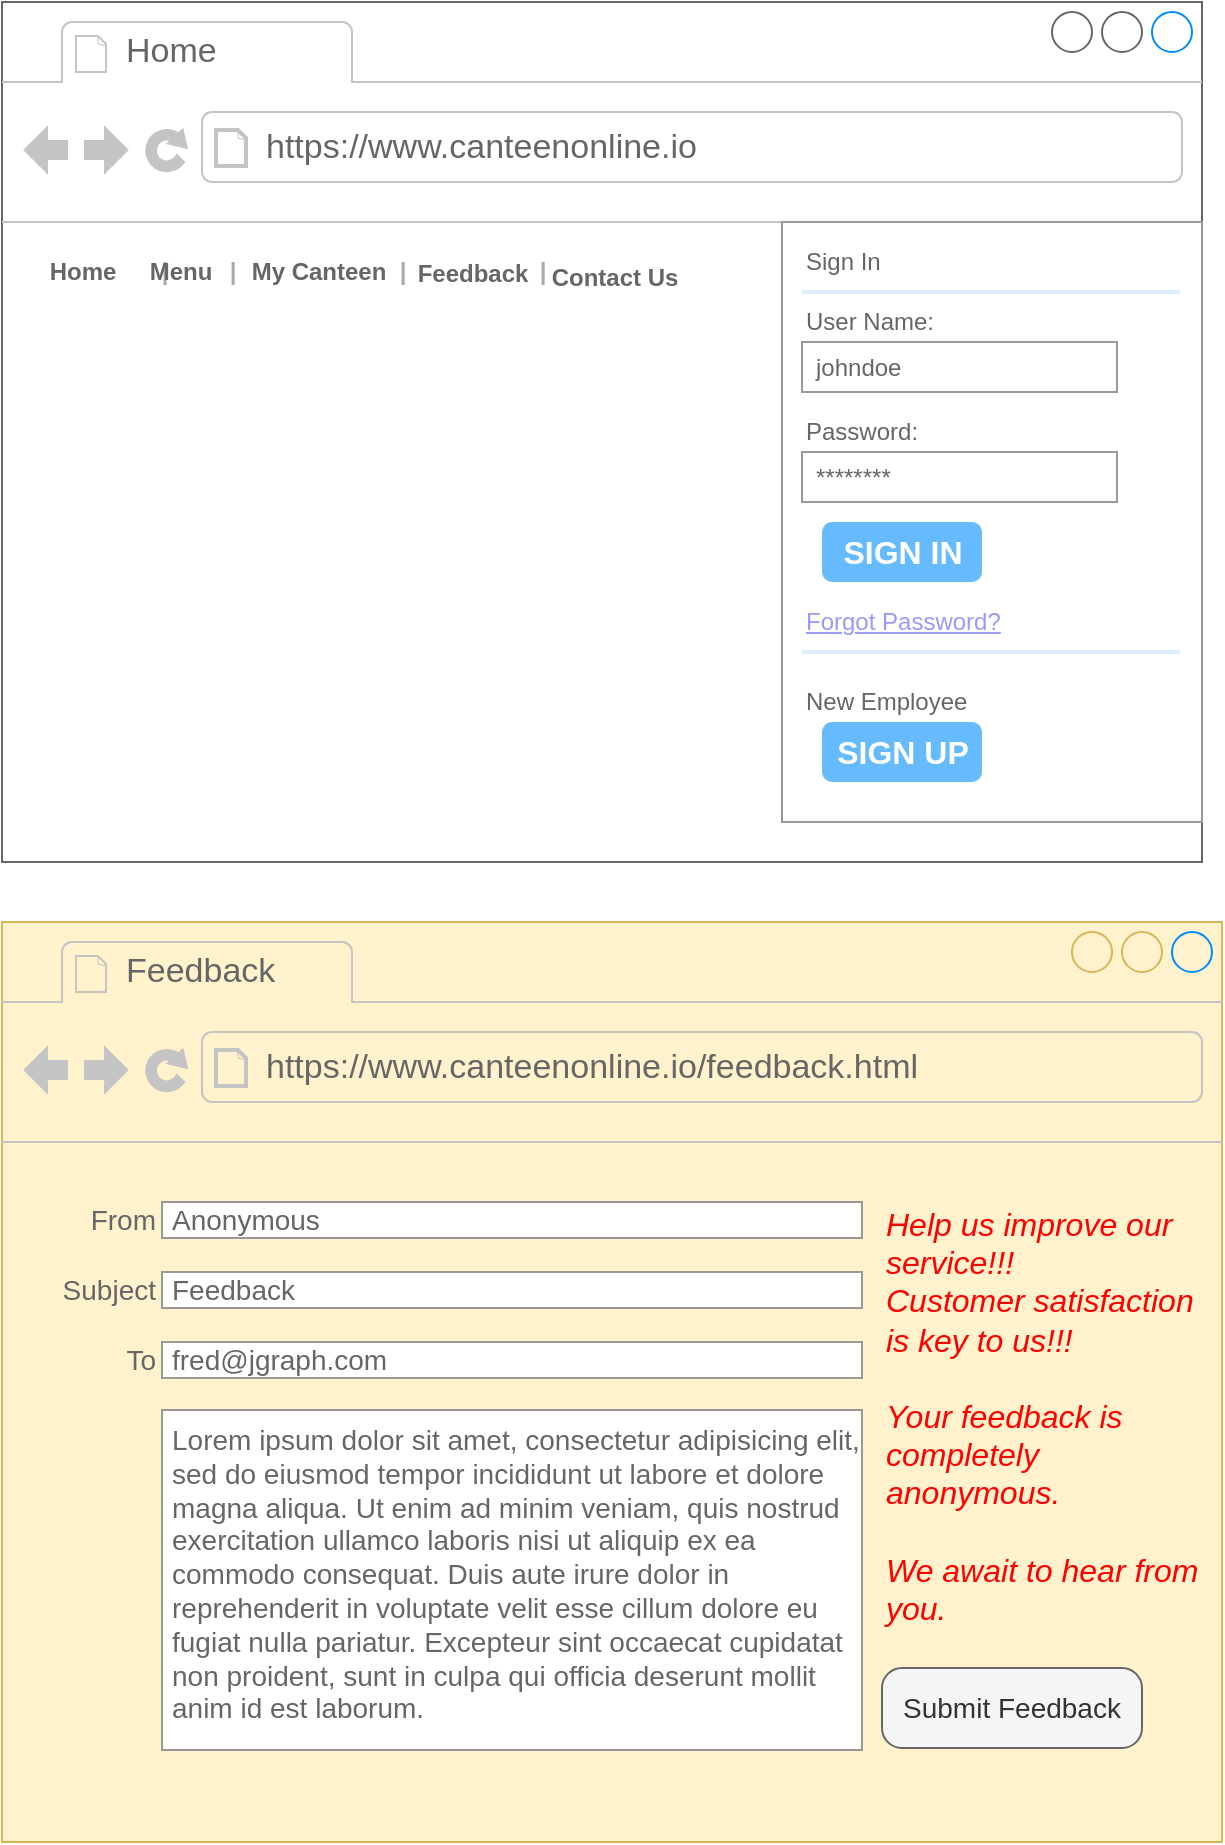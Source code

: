 <mxfile version="20.2.5" type="github">
  <diagram id="aObQEWRC_5clkf6LmqtT" name="Page-1">
    <mxGraphModel dx="1038" dy="579" grid="1" gridSize="10" guides="1" tooltips="1" connect="1" arrows="1" fold="1" page="1" pageScale="1" pageWidth="850" pageHeight="1100" math="0" shadow="0">
      <root>
        <mxCell id="0" />
        <mxCell id="1" parent="0" />
        <mxCell id="BaOxIRFJ-_uR9Gt454bv-20" value="" style="strokeWidth=1;shadow=0;dashed=0;align=center;html=1;shape=mxgraph.mockup.containers.browserWindow;rSize=0;strokeColor=#666666;strokeColor2=#008cff;strokeColor3=#c4c4c4;mainText=,;recursiveResize=0;" parent="1" vertex="1">
          <mxGeometry x="30" y="50" width="600" height="430" as="geometry" />
        </mxCell>
        <mxCell id="BaOxIRFJ-_uR9Gt454bv-21" value="Home" style="strokeWidth=1;shadow=0;dashed=0;align=center;html=1;shape=mxgraph.mockup.containers.anchor;fontSize=17;fontColor=#666666;align=left;" parent="BaOxIRFJ-_uR9Gt454bv-20" vertex="1">
          <mxGeometry x="60" y="12" width="110" height="26" as="geometry" />
        </mxCell>
        <mxCell id="BaOxIRFJ-_uR9Gt454bv-22" value="https://www.canteenonline.io" style="strokeWidth=1;shadow=0;dashed=0;align=center;html=1;shape=mxgraph.mockup.containers.anchor;rSize=0;fontSize=17;fontColor=#666666;align=left;" parent="BaOxIRFJ-_uR9Gt454bv-20" vertex="1">
          <mxGeometry x="130" y="60" width="250" height="26" as="geometry" />
        </mxCell>
        <mxCell id="BaOxIRFJ-_uR9Gt454bv-1" value="" style="strokeWidth=1;shadow=0;dashed=0;align=center;html=1;shape=mxgraph.mockup.forms.rrect;rSize=0;strokeColor=#999999;fillColor=#ffffff;" parent="BaOxIRFJ-_uR9Gt454bv-20" vertex="1">
          <mxGeometry x="390" y="110" width="210" height="300" as="geometry" />
        </mxCell>
        <mxCell id="BaOxIRFJ-_uR9Gt454bv-2" value="Sign In" style="strokeWidth=1;shadow=0;dashed=0;align=center;html=1;shape=mxgraph.mockup.forms.anchor;fontSize=12;fontColor=#666666;align=left;resizeWidth=1;spacingLeft=0;" parent="BaOxIRFJ-_uR9Gt454bv-1" vertex="1">
          <mxGeometry width="105" height="20" relative="1" as="geometry">
            <mxPoint x="10" y="10" as="offset" />
          </mxGeometry>
        </mxCell>
        <mxCell id="BaOxIRFJ-_uR9Gt454bv-3" value="" style="shape=line;strokeColor=#ddeeff;strokeWidth=2;html=1;resizeWidth=1;" parent="BaOxIRFJ-_uR9Gt454bv-1" vertex="1">
          <mxGeometry width="189" height="10" relative="1" as="geometry">
            <mxPoint x="10" y="30" as="offset" />
          </mxGeometry>
        </mxCell>
        <mxCell id="BaOxIRFJ-_uR9Gt454bv-4" value="User Name:" style="strokeWidth=1;shadow=0;dashed=0;align=center;html=1;shape=mxgraph.mockup.forms.anchor;fontSize=12;fontColor=#666666;align=left;resizeWidth=1;spacingLeft=0;" parent="BaOxIRFJ-_uR9Gt454bv-1" vertex="1">
          <mxGeometry width="105" height="20" relative="1" as="geometry">
            <mxPoint x="10" y="40" as="offset" />
          </mxGeometry>
        </mxCell>
        <mxCell id="BaOxIRFJ-_uR9Gt454bv-5" value="johndoe" style="strokeWidth=1;shadow=0;dashed=0;align=center;html=1;shape=mxgraph.mockup.forms.rrect;rSize=0;strokeColor=#999999;fontColor=#666666;align=left;spacingLeft=5;resizeWidth=1;" parent="BaOxIRFJ-_uR9Gt454bv-1" vertex="1">
          <mxGeometry width="157.5" height="25" relative="1" as="geometry">
            <mxPoint x="10" y="60" as="offset" />
          </mxGeometry>
        </mxCell>
        <mxCell id="BaOxIRFJ-_uR9Gt454bv-6" value="Password:" style="strokeWidth=1;shadow=0;dashed=0;align=center;html=1;shape=mxgraph.mockup.forms.anchor;fontSize=12;fontColor=#666666;align=left;resizeWidth=1;spacingLeft=0;" parent="BaOxIRFJ-_uR9Gt454bv-1" vertex="1">
          <mxGeometry width="105" height="20" relative="1" as="geometry">
            <mxPoint x="10" y="95" as="offset" />
          </mxGeometry>
        </mxCell>
        <mxCell id="BaOxIRFJ-_uR9Gt454bv-7" value="********" style="strokeWidth=1;shadow=0;dashed=0;align=center;html=1;shape=mxgraph.mockup.forms.rrect;rSize=0;strokeColor=#999999;fontColor=#666666;align=left;spacingLeft=5;resizeWidth=1;" parent="BaOxIRFJ-_uR9Gt454bv-1" vertex="1">
          <mxGeometry width="157.5" height="25" relative="1" as="geometry">
            <mxPoint x="10" y="115" as="offset" />
          </mxGeometry>
        </mxCell>
        <mxCell id="BaOxIRFJ-_uR9Gt454bv-8" value="SIGN IN" style="strokeWidth=1;shadow=0;dashed=0;align=center;html=1;shape=mxgraph.mockup.forms.rrect;rSize=5;strokeColor=none;fontColor=#ffffff;fillColor=#66bbff;fontSize=16;fontStyle=1;" parent="BaOxIRFJ-_uR9Gt454bv-1" vertex="1">
          <mxGeometry y="1" width="80" height="30" relative="1" as="geometry">
            <mxPoint x="20" y="-150" as="offset" />
          </mxGeometry>
        </mxCell>
        <mxCell id="BaOxIRFJ-_uR9Gt454bv-9" value="Forgot Password?" style="strokeWidth=1;shadow=0;dashed=0;align=center;html=1;shape=mxgraph.mockup.forms.anchor;fontSize=12;fontColor=#9999ff;align=left;spacingLeft=0;fontStyle=4;resizeWidth=1;" parent="BaOxIRFJ-_uR9Gt454bv-1" vertex="1">
          <mxGeometry y="1" width="157.5" height="20" relative="1" as="geometry">
            <mxPoint x="10" y="-110" as="offset" />
          </mxGeometry>
        </mxCell>
        <mxCell id="BaOxIRFJ-_uR9Gt454bv-10" value="" style="shape=line;strokeColor=#ddeeff;strokeWidth=2;html=1;resizeWidth=1;" parent="BaOxIRFJ-_uR9Gt454bv-1" vertex="1">
          <mxGeometry y="1" width="189" height="10" relative="1" as="geometry">
            <mxPoint x="10" y="-90" as="offset" />
          </mxGeometry>
        </mxCell>
        <mxCell id="BaOxIRFJ-_uR9Gt454bv-11" value="New Employee" style="strokeWidth=1;shadow=0;dashed=0;align=center;html=1;shape=mxgraph.mockup.forms.anchor;fontSize=12;fontColor=#666666;align=left;spacingLeft=0;resizeWidth=1;" parent="BaOxIRFJ-_uR9Gt454bv-1" vertex="1">
          <mxGeometry y="1" width="157.5" height="20" relative="1" as="geometry">
            <mxPoint x="10" y="-70" as="offset" />
          </mxGeometry>
        </mxCell>
        <mxCell id="BaOxIRFJ-_uR9Gt454bv-12" value="SIGN UP" style="strokeWidth=1;shadow=0;dashed=0;align=center;html=1;shape=mxgraph.mockup.forms.rrect;rSize=5;strokeColor=none;fontColor=#ffffff;fillColor=#66bbff;fontSize=16;fontStyle=1;" parent="BaOxIRFJ-_uR9Gt454bv-1" vertex="1">
          <mxGeometry y="1" width="80" height="30" relative="1" as="geometry">
            <mxPoint x="20" y="-50" as="offset" />
          </mxGeometry>
        </mxCell>
        <mxCell id="jjGvyvvV1T1RSbV-EjfU-15" value="Home" style="strokeWidth=1;shadow=0;dashed=0;align=center;html=1;shape=mxgraph.mockup.navigation.anchor;fontSize=12;fontColor=#666666;fontStyle=1;" vertex="1" parent="BaOxIRFJ-_uR9Gt454bv-20">
          <mxGeometry x="10" y="120" width="60" height="30" as="geometry" />
        </mxCell>
        <mxCell id="jjGvyvvV1T1RSbV-EjfU-16" value="|" style="strokeWidth=1;shadow=0;dashed=0;align=center;html=1;shape=mxgraph.mockup.navigation.anchor;fontSize=12;fontColor=#aaaaaa;fontStyle=1;" vertex="1" parent="BaOxIRFJ-_uR9Gt454bv-20">
          <mxGeometry x="71" y="120" width="20" height="30" as="geometry" />
        </mxCell>
        <mxCell id="jjGvyvvV1T1RSbV-EjfU-17" value="Menu" style="strokeWidth=1;shadow=0;dashed=0;align=center;html=1;shape=mxgraph.mockup.navigation.anchor;fontSize=12;fontColor=#666666;fontStyle=1;" vertex="1" parent="BaOxIRFJ-_uR9Gt454bv-20">
          <mxGeometry x="59" y="120" width="60" height="30" as="geometry" />
        </mxCell>
        <mxCell id="jjGvyvvV1T1RSbV-EjfU-18" value="|" style="strokeWidth=1;shadow=0;dashed=0;align=center;html=1;shape=mxgraph.mockup.navigation.anchor;fontSize=12;fontColor=#aaaaaa;fontStyle=1;" vertex="1" parent="BaOxIRFJ-_uR9Gt454bv-20">
          <mxGeometry x="105" y="120" width="20" height="30" as="geometry" />
        </mxCell>
        <mxCell id="jjGvyvvV1T1RSbV-EjfU-19" value="My Canteen" style="strokeWidth=1;shadow=0;dashed=0;align=center;html=1;shape=mxgraph.mockup.navigation.anchor;fontSize=12;fontColor=#666666;fontStyle=1;" vertex="1" parent="BaOxIRFJ-_uR9Gt454bv-20">
          <mxGeometry x="128" y="120" width="60" height="30" as="geometry" />
        </mxCell>
        <mxCell id="jjGvyvvV1T1RSbV-EjfU-20" value="|" style="strokeWidth=1;shadow=0;dashed=0;align=center;html=1;shape=mxgraph.mockup.navigation.anchor;fontSize=12;fontColor=#aaaaaa;fontStyle=1;" vertex="1" parent="BaOxIRFJ-_uR9Gt454bv-20">
          <mxGeometry x="190" y="120" width="20" height="30" as="geometry" />
        </mxCell>
        <mxCell id="jjGvyvvV1T1RSbV-EjfU-21" value="&lt;font style=&quot;font-size: 12px;&quot;&gt;Feedback&lt;/font&gt;" style="strokeWidth=1;shadow=0;dashed=0;align=center;html=1;shape=mxgraph.mockup.navigation.anchor;fontSize=17;fontColor=#666666;fontStyle=1;" vertex="1" parent="BaOxIRFJ-_uR9Gt454bv-20">
          <mxGeometry x="205" y="120" width="60" height="30" as="geometry" />
        </mxCell>
        <mxCell id="BaOxIRFJ-_uR9Gt454bv-23" value="" style="strokeWidth=1;shadow=0;dashed=0;align=center;html=1;shape=mxgraph.mockup.containers.browserWindow;rSize=0;strokeColor=#d6b656;strokeColor2=#008cff;strokeColor3=#c4c4c4;mainText=,;recursiveResize=0;fillColor=#fff2cc;gradientColor=#ffd966;" parent="1" vertex="1">
          <mxGeometry x="30" y="510" width="610" height="460" as="geometry" />
        </mxCell>
        <mxCell id="BaOxIRFJ-_uR9Gt454bv-24" value="Feedback" style="strokeWidth=1;shadow=0;dashed=0;align=center;html=1;shape=mxgraph.mockup.containers.anchor;fontSize=17;fontColor=#666666;align=left;" parent="BaOxIRFJ-_uR9Gt454bv-23" vertex="1">
          <mxGeometry x="60" y="12" width="110" height="26" as="geometry" />
        </mxCell>
        <mxCell id="BaOxIRFJ-_uR9Gt454bv-25" value="https://www.canteenonline.io/feedback.html" style="strokeWidth=1;shadow=0;dashed=0;align=center;html=1;shape=mxgraph.mockup.containers.anchor;rSize=0;fontSize=17;fontColor=#666666;align=left;" parent="BaOxIRFJ-_uR9Gt454bv-23" vertex="1">
          <mxGeometry x="130" y="60" width="250" height="26" as="geometry" />
        </mxCell>
        <mxCell id="BaOxIRFJ-_uR9Gt454bv-37" value="Submit Feedback" style="strokeWidth=1;shadow=0;dashed=0;align=center;html=1;shape=mxgraph.mockup.buttons.button;mainText=;buttonStyle=round;fontSize=14;fontStyle=0;whiteSpace=wrap;fillColor=#f5f5f5;fontColor=#333333;strokeColor=#666666;" parent="BaOxIRFJ-_uR9Gt454bv-23" vertex="1">
          <mxGeometry x="440" y="373" width="130" height="40" as="geometry" />
        </mxCell>
        <mxCell id="BaOxIRFJ-_uR9Gt454bv-61" value="From" style="strokeWidth=1;shadow=0;dashed=0;align=center;html=1;shape=mxgraph.mockup.forms.anchor;align=right;spacingRight=2;fontColor=#666666;fontSize=14;" parent="BaOxIRFJ-_uR9Gt454bv-23" vertex="1">
          <mxGeometry x="30" y="140" width="50" height="18" as="geometry" />
        </mxCell>
        <mxCell id="BaOxIRFJ-_uR9Gt454bv-62" value="Anonymous" style="strokeWidth=1;shadow=0;dashed=0;align=center;html=1;shape=mxgraph.mockup.forms.rrect;fillColor=#ffffff;rSize=0;fontColor=#666666;align=left;spacingLeft=3;strokeColor=#999999;fontSize=14;" parent="BaOxIRFJ-_uR9Gt454bv-23" vertex="1">
          <mxGeometry x="80" y="140" width="350" height="18" as="geometry" />
        </mxCell>
        <mxCell id="BaOxIRFJ-_uR9Gt454bv-63" value="Subject" style="strokeWidth=1;shadow=0;dashed=0;align=center;html=1;shape=mxgraph.mockup.forms.anchor;align=right;spacingRight=2;fontColor=#666666;fontSize=14;" parent="BaOxIRFJ-_uR9Gt454bv-23" vertex="1">
          <mxGeometry x="30" y="175" width="50" height="18" as="geometry" />
        </mxCell>
        <mxCell id="BaOxIRFJ-_uR9Gt454bv-64" value="Feedback" style="strokeWidth=1;shadow=0;dashed=0;align=center;html=1;shape=mxgraph.mockup.forms.rrect;fillColor=#ffffff;rSize=0;fontColor=#666666;align=left;spacingLeft=3;strokeColor=#999999;fontSize=14;" parent="BaOxIRFJ-_uR9Gt454bv-23" vertex="1">
          <mxGeometry x="80" y="175" width="350" height="18" as="geometry" />
        </mxCell>
        <mxCell id="BaOxIRFJ-_uR9Gt454bv-65" value="To" style="strokeWidth=1;shadow=0;dashed=0;align=center;html=1;shape=mxgraph.mockup.forms.anchor;align=right;spacingRight=2;fontColor=#666666;fontSize=14;" parent="BaOxIRFJ-_uR9Gt454bv-23" vertex="1">
          <mxGeometry x="30" y="210" width="50" height="18" as="geometry" />
        </mxCell>
        <mxCell id="BaOxIRFJ-_uR9Gt454bv-66" value="fred@jgraph.com" style="strokeWidth=1;shadow=0;dashed=0;align=center;html=1;shape=mxgraph.mockup.forms.rrect;fillColor=#ffffff;rSize=0;fontColor=#666666;align=left;spacingLeft=3;strokeColor=#999999;fontSize=14;" parent="BaOxIRFJ-_uR9Gt454bv-23" vertex="1">
          <mxGeometry x="80" y="210" width="350" height="18" as="geometry" />
        </mxCell>
        <mxCell id="BaOxIRFJ-_uR9Gt454bv-71" value="Lorem ipsum dolor sit amet, consectetur adipisicing elit, sed do eiusmod tempor incididunt ut labore et dolore magna aliqua. Ut enim ad minim veniam, quis nostrud exercitation ullamco laboris nisi ut aliquip ex ea commodo consequat. Duis aute irure dolor in reprehenderit in voluptate velit esse cillum dolore eu fugiat nulla pariatur. Excepteur sint occaecat cupidatat non proident, sunt in culpa qui officia deserunt mollit anim id est laborum." style="strokeWidth=1;shadow=0;dashed=0;align=center;html=1;shape=mxgraph.mockup.forms.rrect;fillColor=#ffffff;rSize=0;fontColor=#666666;align=left;spacingLeft=3;strokeColor=#999999;verticalAlign=top;whiteSpace=wrap;fontSize=14;" parent="BaOxIRFJ-_uR9Gt454bv-23" vertex="1">
          <mxGeometry x="80" y="244" width="350" height="170" as="geometry" />
        </mxCell>
        <mxCell id="BaOxIRFJ-_uR9Gt454bv-72" value="&lt;font style=&quot;font-size: 16px;&quot; color=&quot;#ff0000&quot;&gt;&lt;i style=&quot;font-size: 16px;&quot;&gt;Help us improve our service!!!&lt;br&gt;Customer satisfaction is key to us!!!&lt;br&gt;&lt;br&gt;Your feedback is completely anonymous.&lt;br&gt;&lt;br&gt;We await to hear from you.&lt;/i&gt;&lt;/font&gt;" style="text;spacingTop=-5;whiteSpace=wrap;html=1;align=left;fontSize=16;fontFamily=Helvetica;fillColor=none;strokeColor=none;" parent="BaOxIRFJ-_uR9Gt454bv-23" vertex="1">
          <mxGeometry x="440" y="140" width="160" height="220" as="geometry" />
        </mxCell>
        <mxCell id="jjGvyvvV1T1RSbV-EjfU-22" value="&lt;font style=&quot;font-size: 12px;&quot;&gt;Contact Us&lt;/font&gt;" style="strokeWidth=1;shadow=0;dashed=0;align=center;html=1;shape=mxgraph.mockup.navigation.anchor;fontSize=17;fontColor=#666666;fontStyle=1;" vertex="1" parent="1">
          <mxGeometry x="306" y="172" width="60" height="30" as="geometry" />
        </mxCell>
        <mxCell id="jjGvyvvV1T1RSbV-EjfU-23" value="|" style="strokeWidth=1;shadow=0;dashed=0;align=center;html=1;shape=mxgraph.mockup.navigation.anchor;fontSize=12;fontColor=#aaaaaa;fontStyle=1;" vertex="1" parent="1">
          <mxGeometry x="290" y="170" width="20" height="30" as="geometry" />
        </mxCell>
      </root>
    </mxGraphModel>
  </diagram>
</mxfile>
